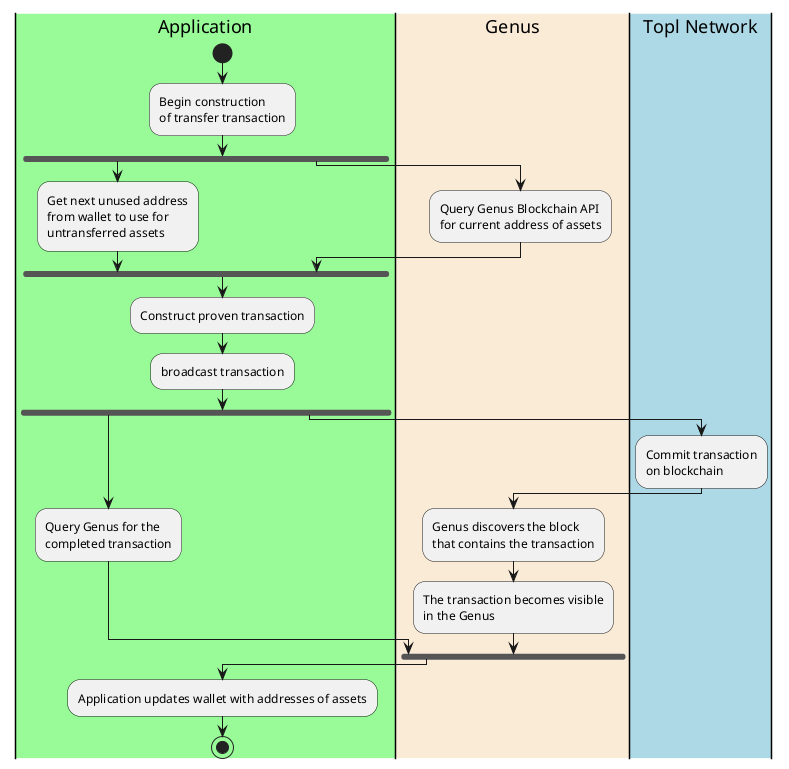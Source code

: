 @startuml
|#palegreen|a|Application
start
:Begin construction
of transfer transaction;
fork
:Get next unused address
from wallet to use for
untransferred assets;
fork again
|#AntiqueWhite|Genus|
:Query Genus Blockchain API
for current address of assets;
|a|
endfork
:Construct proven transaction;
:broadcast transaction;
fork
:Query Genus for the
completed transaction;
fork again
|#lightblue|Topl Network|
:Commit transaction
on blockchain;
|Genus|
:Genus discovers the block
that contains the transaction;
:The transaction becomes visible
in the Genus ;
endfork
|a|
:Application updates wallet with addresses of assets;
stop
@enduml
